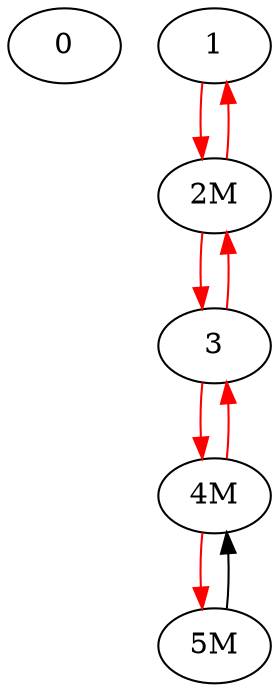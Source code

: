 Digraph G {
0;
edge [color=red];
1->"2M";
edge [color=black];
edge [color=red];
"2M"->1;
edge [color=black];
edge [color=red];
"2M"->3;
edge [color=black];
edge [color=red];
3->"2M";
edge [color=black];
edge [color=red];
3->"4M";
edge [color=black];
edge [color=red];
"4M"->3;
edge [color=black];
edge [color=red];
"4M"->"5M";
edge [color=black];
"5M"->"4M";
}
